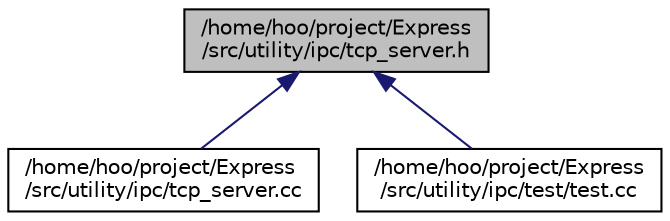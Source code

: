 digraph "/home/hoo/project/Express/src/utility/ipc/tcp_server.h"
{
 // LATEX_PDF_SIZE
  edge [fontname="Helvetica",fontsize="10",labelfontname="Helvetica",labelfontsize="10"];
  node [fontname="Helvetica",fontsize="10",shape=record];
  Node1 [label="/home/hoo/project/Express\l/src/utility/ipc/tcp_server.h",height=0.2,width=0.4,color="black", fillcolor="grey75", style="filled", fontcolor="black",tooltip=" "];
  Node1 -> Node2 [dir="back",color="midnightblue",fontsize="10",style="solid",fontname="Helvetica"];
  Node2 [label="/home/hoo/project/Express\l/src/utility/ipc/tcp_server.cc",height=0.2,width=0.4,color="black", fillcolor="white", style="filled",URL="$tcp__server_8cc.html",tooltip=" "];
  Node1 -> Node3 [dir="back",color="midnightblue",fontsize="10",style="solid",fontname="Helvetica"];
  Node3 [label="/home/hoo/project/Express\l/src/utility/ipc/test/test.cc",height=0.2,width=0.4,color="black", fillcolor="white", style="filled",URL="$utility_2ipc_2test_2test_8cc.html",tooltip=" "];
}
